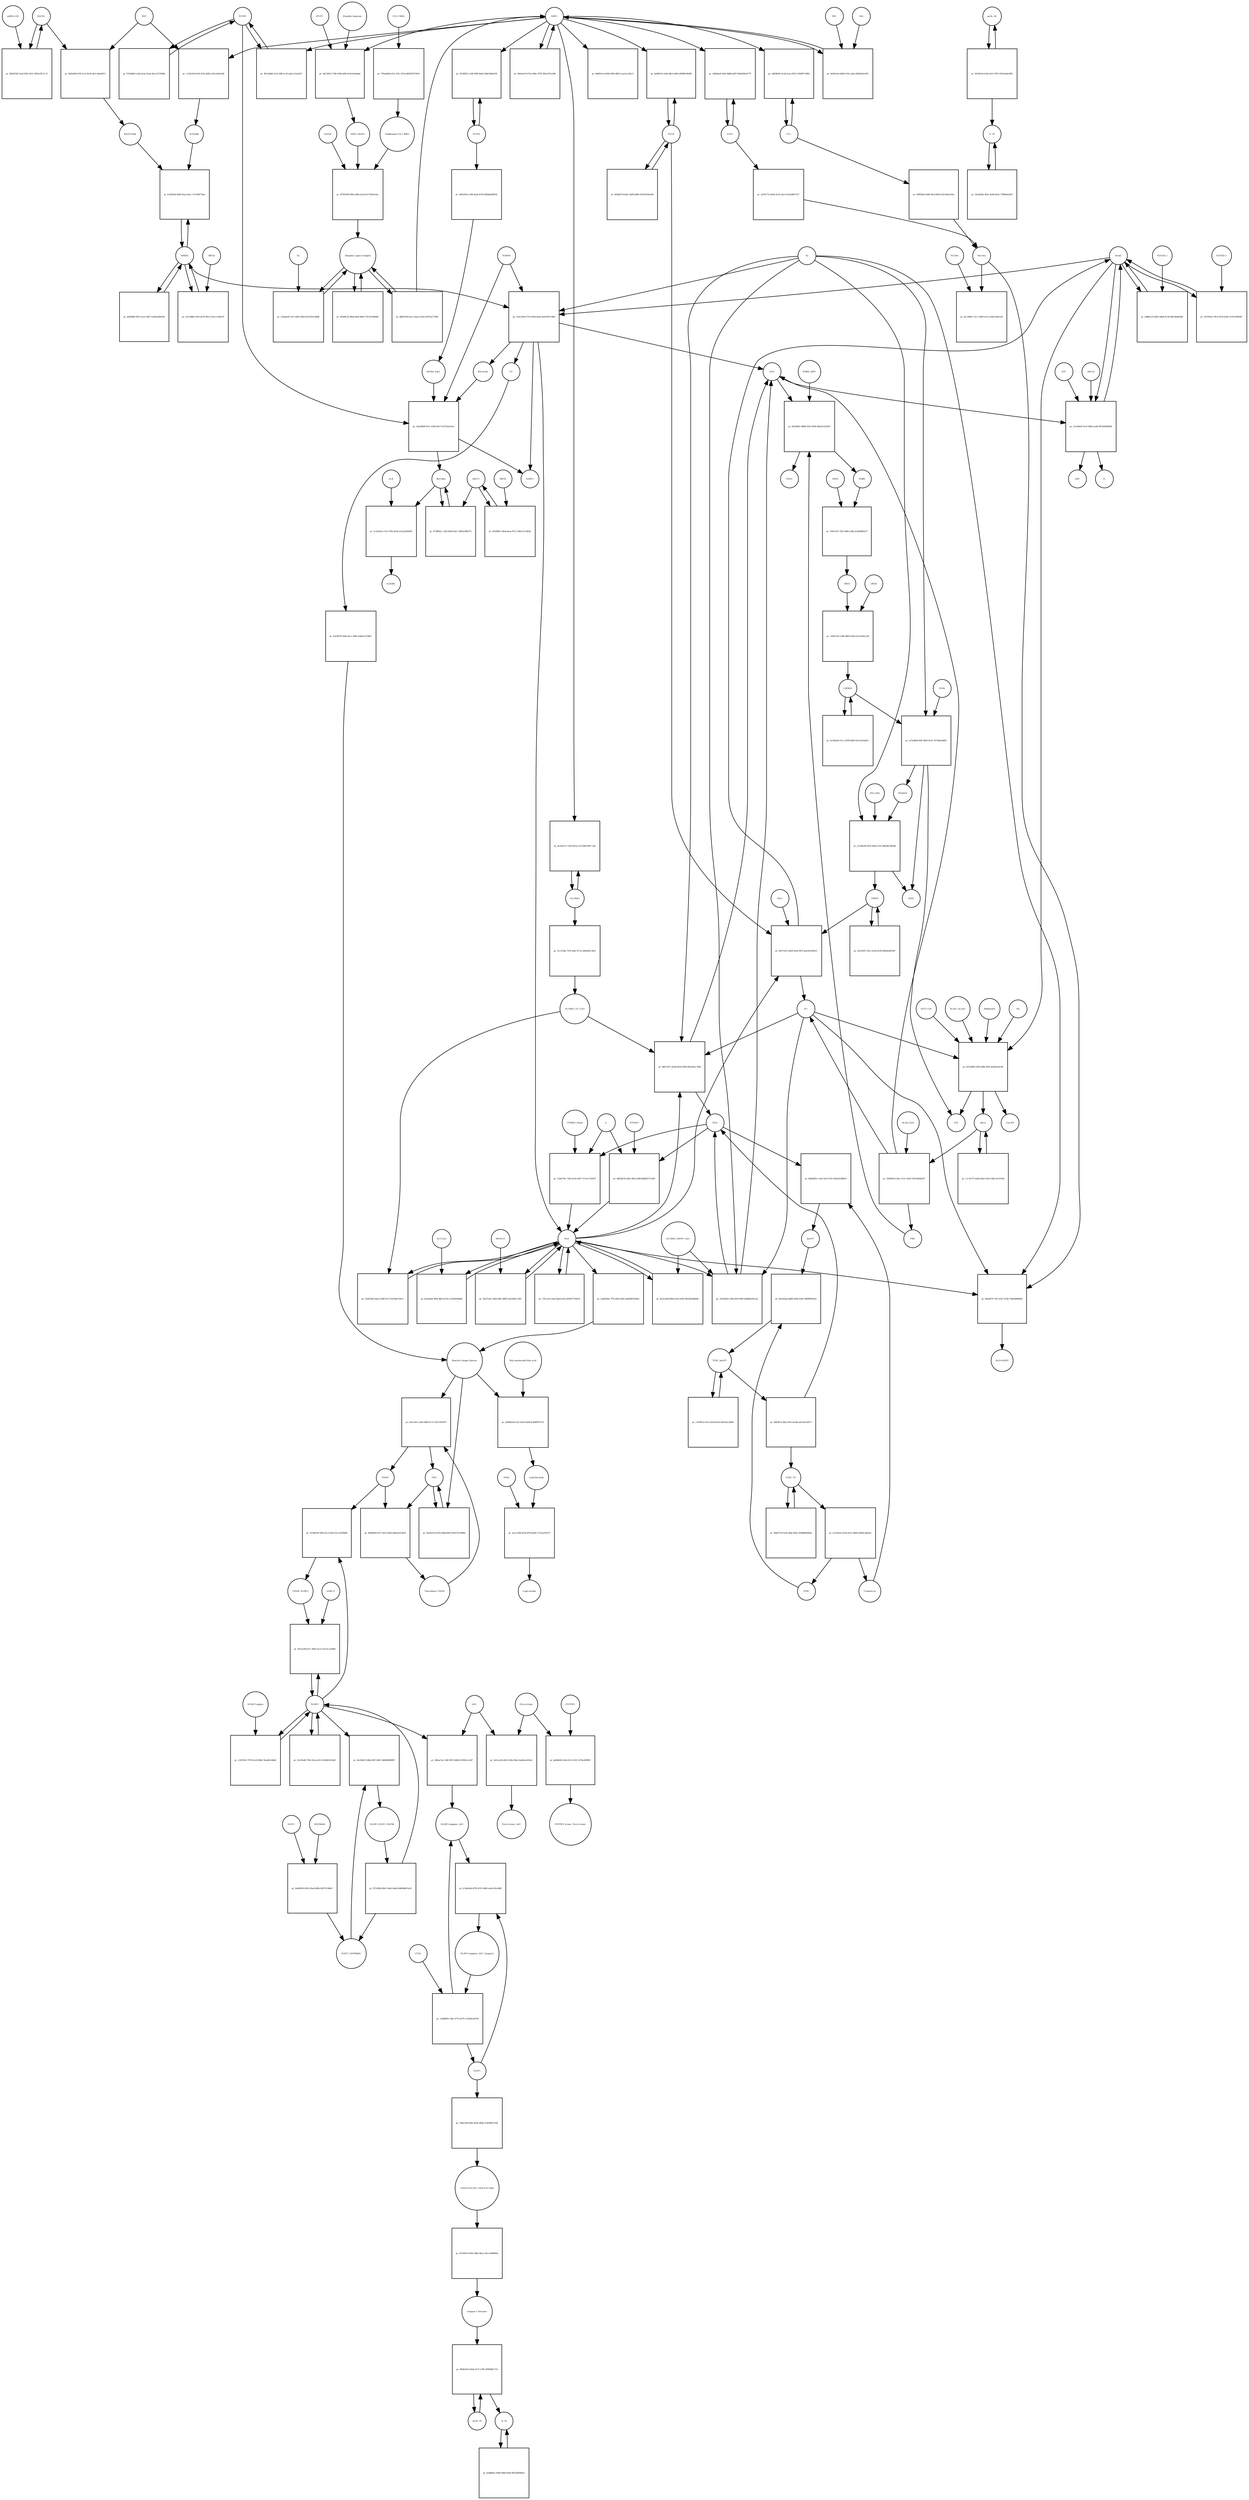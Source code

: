 strict digraph  {
Heme [annotation="urn_miriam_obo.chebi_CHEBI%3A30413", bipartite=0, cls="simple chemical", fontsize=4, label=Heme, shape=circle];
"pr_154132d9-2755-4209-8eeb-ab4199311884" [annotation="", bipartite=1, cls=process, fontsize=4, label="pr_154132d9-2755-4209-8eeb-ab4199311884", shape=square];
Biliverdin [annotation="urn_miriam_obo.chebi_CHEBI%3A17033", bipartite=0, cls="simple chemical", fontsize=4, label=Biliverdin, shape=circle];
HMOX1 [annotation="", bipartite=0, cls=macromolecule, fontsize=4, label=HMOX1, shape=circle];
O2 [annotation="urn_miriam_obo.chebi_CHEBI%3A15379", bipartite=0, cls="simple chemical", fontsize=4, label=O2, shape=circle];
NADPH [annotation="urn_miriam_obo.chebi_CHEBI%3A16474", bipartite=0, cls="simple chemical", fontsize=4, label=NADPH, shape=circle];
H2O [annotation="urn_miriam_obo.chebi_CHEBI%3A15377", bipartite=0, cls="simple chemical", fontsize=4, label=H2O, shape=circle];
"Fe2+" [annotation="urn_miriam_obo.chebi_CHEBI%3A29033", bipartite=0, cls="simple chemical", fontsize=4, label="Fe2+", shape=circle];
"NADP+" [annotation="urn_miriam_obo.chebi_CHEBI%3A18009", bipartite=0, cls="simple chemical", fontsize=4, label="NADP+", shape=circle];
CO [annotation="urn_miriam_obo.chebi_CHEBI%3A17245", bipartite=0, cls="simple chemical", fontsize=4, label=CO, shape=circle];
"pr_3d8be1c9-0d53-4db9-8c38-94bc6bdaf040" [annotation="", bipartite=1, cls=process, fontsize=4, label="pr_3d8be1c9-0d53-4db9-8c38-94bc6bdaf040", shape=square];
"FLVCR1-2" [annotation=urn_miriam_uniprot_Q9Y5Y0, bipartite=0, cls=macromolecule, fontsize=4, label="FLVCR1-2", shape=circle];
"pr_35aa89d8-9311-41d8-92e7-fa7d7aafc9ec" [annotation="", bipartite=1, cls=process, fontsize=4, label="pr_35aa89d8-9311-41d8-92e7-fa7d7aafc9ec", shape=square];
Bilirubin [annotation="urn_miriam_obo.chebi_CHEBI%3A16990", bipartite=0, cls="simple chemical", fontsize=4, label=Bilirubin, shape=circle];
BLVRB [annotation=urn_miriam_uniprot_P30043, bipartite=0, cls=macromolecule, fontsize=4, label=BLVRB, shape=circle];
"BLVRA_Zn2+" [annotation="urn_miriam_obo.chebi_CHEBI%3A29805|urn_miriam_uniprot_P53004", bipartite=0, cls=complex, fontsize=4, label="BLVRA_Zn2+", shape=circle];
"pr_0738662c-c226-48a0-befc-1893ee9fd174" [annotation="", bipartite=1, cls=process, fontsize=4, label="pr_0738662c-c226-48a0-befc-1893ee9fd174", shape=square];
ABCC1 [annotation="", bipartite=0, cls=macromolecule, fontsize=4, label=ABCC1, shape=circle];
"pr_3c3e2de2-c141-47de-b534-ae52a2df3649" [annotation="", bipartite=1, cls=process, fontsize=4, label="pr_3c3e2de2-c141-47de-b534-ae52a2df3649", shape=square];
ALB [annotation=urn_miriam_uniprot_P02768, bipartite=0, cls=macromolecule, fontsize=4, label=ALB, shape=circle];
"ALB/BIL" [annotation="urn_miriam_uniprot_P02768|urn_miriam_obo.chebi_CHEBI%3A16990", bipartite=0, cls=complex, fontsize=4, label="ALB/BIL", shape=circle];
NRF2 [annotation="", bipartite=0, cls=macromolecule, fontsize=4, label=NRF2, shape=circle];
"pr_c1281d19-fa30-412a-b9df-a332c6a63ad6" [annotation="", bipartite=1, cls=process, fontsize=4, label="pr_c1281d19-fa30-412a-b9df-a332c6a63ad6", shape=square];
MAF [annotation=urn_miriam_uniprot_O75444, bipartite=0, cls=macromolecule, fontsize=4, label=MAF, shape=circle];
"Nrf2/Maf" [annotation="", bipartite=0, cls=complex, fontsize=4, label="Nrf2/Maf", shape=circle];
"pr_83b5eff8-ef3f-4c53-9c83-4b7c3ab3447c" [annotation="", bipartite=1, cls=process, fontsize=4, label="pr_83b5eff8-ef3f-4c53-9c83-4b7c3ab3447c", shape=square];
BACH1 [annotation=urn_miriam_uniprot_O14867, bipartite=0, cls=macromolecule, fontsize=4, label=BACH1, shape=circle];
"BACH1/Maf" [annotation="", bipartite=0, cls=complex, fontsize=4, label="BACH1/Maf", shape=circle];
"pr_d93f2506-51ad-4501-bf31-9303e78c7c73" [annotation="", bipartite=1, cls=process, fontsize=4, label="pr_d93f2506-51ad-4501-bf31-9303e78c7c73", shape=square];
"miRNA-155" [annotation=urn_miriam_ncbigene_406947, bipartite=0, cls="nucleic acid feature", fontsize=4, label="miRNA-155", shape=circle];
"pr_fca903a8-8df4-45ae-9ea1-7a7cf8477dae" [annotation="", bipartite=1, cls=process, fontsize=4, label="pr_fca903a8-8df4-45ae-9ea1-7a7cf8477dae", shape=square];
PRIN9 [annotation="urn_miriam_obo.chebi_CHEBI%3A15430", bipartite=0, cls="simple chemical", fontsize=4, label=PRIN9, shape=circle];
"pr_b9571812-4a69-434a-967f-aa619e2009c5" [annotation="", bipartite=1, cls=process, fontsize=4, label="pr_b9571812-4a69-434a-967f-aa619e2009c5", shape=square];
FECH [annotation=urn_miriam_uniprot_P22830, bipartite=0, cls=macromolecule, fontsize=4, label=FECH, shape=circle];
"Pb2+" [annotation="urn_miriam_obo.chebi_CHEBI%3A27889", bipartite=0, cls="simple chemical", fontsize=4, label="Pb2+", shape=circle];
"H+" [annotation="urn_miriam_obo.chebi_CHEBI%3A15378", bipartite=0, cls="simple chemical", fontsize=4, label="H+", shape=circle];
"SUCC-CoA" [annotation="urn_miriam_obo.chebi_CHEBI%3A57292", bipartite=0, cls="simple chemical", fontsize=4, label="SUCC-CoA", shape=circle];
"pr_92516805-02f0-498a-9f3f-0efd36cfec00" [annotation="", bipartite=1, cls=process, fontsize=4, label="pr_92516805-02f0-498a-9f3f-0efd36cfec00", shape=square];
dALA [annotation="urn_miriam_obo.chebi_CHEBI%3A356416", bipartite=0, cls="simple chemical", fontsize=4, label=dALA, shape=circle];
ALAS1_ALAS2 [annotation="urn_miriam_uniprot_P13196|urn_miriam_uniprot_P22557", bipartite=0, cls=complex, fontsize=4, label=ALAS1_ALAS2, shape=circle];
Panhematin [annotation="urn_miriam_obo.chebi_CHEBI%3A50385", bipartite=0, cls="simple chemical", fontsize=4, label=Panhematin, shape=circle];
Gly [annotation="urn_miriam_obo.chebi_CHEBI%3A57305", bipartite=0, cls="simple chemical", fontsize=4, label=Gly, shape=circle];
"CoA-SH" [annotation="urn_miriam_obo.chebi_CHEBI%3A15346", bipartite=0, cls="simple chemical", fontsize=4, label="CoA-SH", shape=circle];
CO2 [annotation="urn_miriam_obo.chebi_CHEBI%3A16526", bipartite=0, cls="simple chemical", fontsize=4, label=CO2, shape=circle];
"pr_9d11ff42-17d8-418b-b4f9-9c5fc0a04abd" [annotation="", bipartite=1, cls=process, fontsize=4, label="pr_9d11ff42-17d8-418b-b4f9-9c5fc0a04abd", shape=square];
KEAP1 [annotation=urn_miriam_uniprot_Q14145, bipartite=0, cls=macromolecule, fontsize=4, label=KEAP1, shape=circle];
NRF2_KEAP1 [annotation="urn_miriam_uniprot_Q14145|urn_miriam_uniprot_Q16236", bipartite=0, cls=complex, fontsize=4, label=NRF2_KEAP1, shape=circle];
"Dimethly fumarate" [annotation="urn_miriam_obo.chebi_CHEBI%3A76004", bipartite=0, cls="simple chemical", fontsize=4, label="Dimethly fumarate", shape=circle];
"Ubiquitin Ligase Complex" [annotation="urn_miriam_uniprot_Q14145|urn_miriam_uniprot_Q15843|urn_miriam_uniprot_Q13618|urn_miriam_uniprot_P62877|urn_miriam_uniprot_Q16236|urn_miriam_uniprot_P0CG48|urn_miriam_pubmed_19940261|urn_miriam_interpro_IPR000608", bipartite=0, cls=complex, fontsize=4, label="Ubiquitin Ligase Complex", shape=circle];
"pr_65508c22-48ad-4b2f-8d03-79119c0469d5" [annotation="", bipartite=1, cls=process, fontsize=4, label="pr_65508c22-48ad-4b2f-8d03-79119c0469d5", shape=square];
"pr_39d296c6-5dce-411c-9e05-503cfb6d2347" [annotation="", bipartite=1, cls=process, fontsize=4, label="pr_39d296c6-5dce-411c-9e05-503cfb6d2347", shape=square];
PBG [annotation="urn_miriam_obo.chebi_CHEBI%3A58126", bipartite=0, cls="simple chemical", fontsize=4, label=PBG, shape=circle];
"ALAD_Zn2+" [annotation="urn_miriam_uniprot_P13716|urn_miriam_obo.chebi_CHEBI%3A29105", bipartite=0, cls=complex, fontsize=4, label="ALAD_Zn2+", shape=circle];
"pr_0622db21-88d6-455e-9834-08ad1e1041b7" [annotation="", bipartite=1, cls=process, fontsize=4, label="pr_0622db21-88d6-455e-9834-08ad1e1041b7", shape=square];
HMBL [annotation="urn_miriam_obo.chebi_CHEBI%3A57845", bipartite=0, cls="simple chemical", fontsize=4, label=HMBL, shape=circle];
HMBS_DIPY [annotation="urn_miriam_obo.chebi_CHEBI%3A36319|urn_miriam_uniprot_P08397", bipartite=0, cls=complex, fontsize=4, label=HMBS_DIPY, shape=circle];
"NH4+" [annotation="urn_miriam_obo.chebi_CHEBI%3A28938", bipartite=0, cls="simple chemical", fontsize=4, label="NH4+", shape=circle];
"pr_53fe5163-7291-446f-a2db-2e5b08df2e7f" [annotation="", bipartite=1, cls=process, fontsize=4, label="pr_53fe5163-7291-446f-a2db-2e5b08df2e7f", shape=square];
URO3 [annotation="urn_miriam_obo.chebi_CHEBI%3A15437", bipartite=0, cls="simple chemical", fontsize=4, label=URO3, shape=circle];
UROS [annotation=urn_miriam_uniprot_P10746, bipartite=0, cls=macromolecule, fontsize=4, label=UROS, shape=circle];
"pr_14291318-1296-4865-91bb-b12c93d2c184" [annotation="", bipartite=1, cls=process, fontsize=4, label="pr_14291318-1296-4865-91bb-b12c93d2c184", shape=square];
COPRO3 [annotation="urn_miriam_obo.chebi_CHEBI%3A15439", bipartite=0, cls="simple chemical", fontsize=4, label=COPRO3, shape=circle];
UROD [annotation=urn_miriam_uniprot_P06132, bipartite=0, cls=macromolecule, fontsize=4, label=UROD, shape=circle];
"pr_a37ad69d-9aff-4083-8131-7474b4ee8f81" [annotation="", bipartite=1, cls=process, fontsize=4, label="pr_a37ad69d-9aff-4083-8131-7474b4ee8f81", shape=square];
PPGEN9 [annotation="urn_miriam_obo.chebi_CHEBI%3A15435", bipartite=0, cls="simple chemical", fontsize=4, label=PPGEN9, shape=circle];
CPOX [annotation=urn_miriam_uniprot_P36551, bipartite=0, cls=macromolecule, fontsize=4, label=CPOX, shape=circle];
H2O2 [annotation="urn_miriam_obo.chebi_CHEBI%3A16240", bipartite=0, cls="simple chemical", fontsize=4, label=H2O2, shape=circle];
"pr_e3149e28-91d2-409e-a331-d8658e76639e" [annotation="", bipartite=1, cls=process, fontsize=4, label="pr_e3149e28-91d2-409e-a331-d8658e76639e", shape=square];
PPO_FAD [annotation="urn_miriam_obo.chebi_CHEBI%3A16238|urn_miriam_uniprot_P50336", bipartite=0, cls=complex, fontsize=4, label=PPO_FAD, shape=circle];
"pr_00a0ae76-67ea-496c-975f-360c47f1a298" [annotation="", bipartite=1, cls=process, fontsize=4, label="pr_00a0ae76-67ea-496c-975f-360c47f1a298", shape=square];
"pr_ccc1b775-0a8d-45ae-b1b5-30bc31e55188" [annotation="", bipartite=1, cls="uncertain process", fontsize=4, label="pr_ccc1b775-0a8d-45ae-b1b5-30bc31e55188", shape=square];
"pr_42342b54-31c1-4500-8d45-6ee1a1fedd15" [annotation="", bipartite=1, cls="uncertain process", fontsize=4, label="pr_42342b54-31c1-4500-8d45-6ee1a1fedd15", shape=square];
"pr_2fe03387-ef2c-41a8-b538-6982da481467" [annotation="", bipartite=1, cls="uncertain process", fontsize=4, label="pr_2fe03387-ef2c-41a8-b538-6982da481467", shape=square];
"Poly-unsaturated fatty acid" [annotation="urn_miriam_obo.chebi_CHEBI%3A26208", bipartite=0, cls="simple chemical", fontsize=4, label="Poly-unsaturated fatty acid", shape=circle];
"pr_3428b2ed-e222-42ba-9a9d-4c8d4f874723" [annotation="", bipartite=1, cls=process, fontsize=4, label="pr_3428b2ed-e222-42ba-9a9d-4c8d4f874723", shape=square];
"Lipid Peroxide" [annotation="urn_miriam_obo.chebi_CHEBI%3A61051", bipartite=0, cls="simple chemical", fontsize=4, label="Lipid Peroxide", shape=circle];
"Reactive Oxygen Species" [annotation="urn_miriam_obo.chebi_CHEBI%3A26523", bipartite=0, cls="simple chemical", fontsize=4, label="Reactive Oxygen Species", shape=circle];
"pr_f8ebe97f-70cf-41b7-b74b-706208096fd5" [annotation="", bipartite=1, cls=process, fontsize=4, label="pr_f8ebe97f-70cf-41b7-b74b-706208096fd5", shape=square];
"Fe(3+)O(OH)" [annotation="urn_miriam_obo.chebi_CHEBI%3A78619", bipartite=0, cls="simple chemical", fontsize=4, label="Fe(3+)O(OH)", shape=circle];
Ferritin [annotation=urn_miriam_uniprot_P02794, bipartite=0, cls=complex, fontsize=4, label=Ferritin, shape=circle];
"pr_7b2d330e-b4aa-47b8-b7e7-63cf6b37047e" [annotation="", bipartite=1, cls=process, fontsize=4, label="pr_7b2d330e-b4aa-47b8-b7e7-63cf6b37047e", shape=square];
"SLC40A1_CP_Cu2+" [annotation="urn_miriam_uniprot_P00450|urn_miriam_uniprot_Q9NP59|urn_miriam_obo.chebi_CHEBI%3A29036", bipartite=0, cls=complex, fontsize=4, label="SLC40A1_CP_Cu2+", shape=circle];
"pr_9b673471-d1d8-4654-9560-89e5462c76d6" [annotation="", bipartite=1, cls=process, fontsize=4, label="pr_9b673471-d1d8-4654-9560-89e5462c76d6", shape=square];
"Fe3+" [annotation="urn_miriam_obo.chebi_CHEBI%3A29034", bipartite=0, cls="simple chemical", fontsize=4, label="Fe3+", shape=circle];
SLC40A1 [annotation=urn_miriam_ncbigene_30061, bipartite=0, cls="nucleic acid feature", fontsize=4, label=SLC40A1, shape=circle];
"pr_dc24257e-723d-4654-a123-6bfc09fc7cba" [annotation="", bipartite=1, cls=process, fontsize=4, label="pr_dc24257e-723d-4654-a123-6bfc09fc7cba", shape=square];
FTH1 [annotation=urn_miriam_ncbigene_2495, bipartite=0, cls="nucleic acid feature", fontsize=4, label=FTH1, shape=circle];
"pr_cd66dee9-5fde-4b88-a897-b05b596a4779" [annotation="", bipartite=1, cls=process, fontsize=4, label="pr_cd66dee9-5fde-4b88-a897-b05b596a4779", shape=square];
FTL [annotation=urn_miriam_ncbigene_2512, bipartite=0, cls="nucleic acid feature", fontsize=4, label=FTL, shape=circle];
"pr_a8836091-9c28-4cae-8535-106f4f71df64" [annotation="", bipartite=1, cls=process, fontsize=4, label="pr_a8836091-9c28-4cae-8535-106f4f71df64", shape=square];
"pr_ad781712-b030-4125-afa1-61a42d607157" [annotation="", bipartite=1, cls=process, fontsize=4, label="pr_ad781712-b030-4125-afa1-61a42d607157", shape=square];
"pr_69992fa0-9d4f-44cd-865d-02f14ebe162a" [annotation="", bipartite=1, cls=process, fontsize=4, label="pr_69992fa0-9d4f-44cd-865d-02f14ebe162a", shape=square];
"pr_4e68615e-fa8e-48cf-a806-e6608f146df8" [annotation="", bipartite=1, cls=process, fontsize=4, label="pr_4e68615e-fa8e-48cf-a806-e6608f146df8", shape=square];
"pr_965b6276-bab1-4b00-b883-62023456a038" [annotation="", bipartite=1, cls=process, fontsize=4, label="pr_965b6276-bab1-4b00-b883-62023456a038", shape=square];
"pr_4ef64b6f-9012-4ce1-8b57-a38a5a0fd294" [annotation="", bipartite=1, cls=process, fontsize=4, label="pr_4ef64b6f-9012-4ce1-8b57-a38a5a0fd294", shape=square];
BLVRA [annotation=urn_miriam_ncbigene_644, bipartite=0, cls="nucleic acid feature", fontsize=4, label=BLVRA, shape=circle];
"pr_d7e6f853-c244-496f-8e6a-f2b8166b419f" [annotation="", bipartite=1, cls=process, fontsize=4, label="pr_d7e6f853-c244-496f-8e6a-f2b8166b419f", shape=square];
"pr_9811db46-1a52-4dff-ac10-ada1c23e2427" [annotation="", bipartite=1, cls=process, fontsize=4, label="pr_9811db46-1a52-4dff-ac10-ada1c23e2427", shape=square];
"pr_f325db00-ce2b-4e3a-91ab-4dc1c91769dd" [annotation="", bipartite=1, cls=process, fontsize=4, label="pr_f325db00-ce2b-4e3a-91ab-4dc1c91769dd", shape=square];
"pr_44d52f42-a7d8-4a2b-b576-d5b8ebd9f454" [annotation="", bipartite=1, cls=process, fontsize=4, label="pr_44d52f42-a7d8-4a2b-b576-d5b8ebd9f454", shape=square];
"pr_5cc233de-7f16-4a8c-871a-5a804d5c36a3" [annotation="", bipartite=1, cls=process, fontsize=4, label="pr_5cc233de-7f16-4a8c-871a-5a804d5c36a3", shape=square];
"pr_bcc39bd1-7ec1-4380-a1e5-a3d2a74bcead" [annotation="", bipartite=1, cls=process, fontsize=4, label="pr_bcc39bd1-7ec1-4380-a1e5-a3d2a74bcead", shape=square];
NCOA4 [annotation=urn_miriam_uniprot_Q13772, bipartite=0, cls=macromolecule, fontsize=4, label=NCOA4, shape=circle];
"pr_15de578c-73b4-4c92-a857-57ca1c763937" [annotation="", bipartite=1, cls=process, fontsize=4, label="pr_15de578c-73b4-4c92-a857-57ca1c763937", shape=square];
CYBRD1_Heme [annotation="urn_miriam_uniprot_Q53TN4|urn_miriam_obo.chebi_CHEBI%3A30413", bipartite=0, cls=complex, fontsize=4, label=CYBRD1_Heme, shape=circle];
"e-" [annotation="urn_miriam_obo.chebi_CHEBI%3A10545", bipartite=0, cls="simple chemical", fontsize=4, label="e-", shape=circle];
"pr_6eeeb0af-9f9d-4bf2-b57d-ce2504e6b96d" [annotation="", bipartite=1, cls=process, fontsize=4, label="pr_6eeeb0af-9f9d-4bf2-b57d-ce2504e6b96d", shape=square];
SLC11A2 [annotation=urn_miriam_uniprot_P49281, bipartite=0, cls=macromolecule, fontsize=4, label=SLC11A2, shape=circle];
"pr_3ac2c298-b25d-4f7b-b428-175a3e32917f" [annotation="", bipartite=1, cls=process, fontsize=4, label="pr_3ac2c298-b25d-4f7b-b428-175a3e32917f", shape=square];
"Lipid alcohol" [annotation="urn_miriam_obo.chebi_CHEBI%3A24026", bipartite=0, cls="simple chemical", fontsize=4, label="Lipid alcohol", shape=circle];
GPX4 [annotation=urn_miriam_uniprot_P36969, bipartite=0, cls=macromolecule, fontsize=4, label=GPX4, shape=circle];
"pr_c47cd68d-3395-4a70-9015-3e3ccc5dbc97" [annotation="", bipartite=1, cls=process, fontsize=4, label="pr_c47cd68d-3395-4a70-9015-3e3ccc5dbc97", shape=square];
ORF3a [annotation="urn_miriam_uniprot_P0DTC3|urn_miriam_taxonomy_2697049", bipartite=0, cls=macromolecule, fontsize=4, label=ORF3a, shape=circle];
"pr_52ed29da-7f76-40d1-b841-bde8087e00eb" [annotation="", bipartite=1, cls=process, fontsize=4, label="pr_52ed29da-7f76-40d1-b841-bde8087e00eb", shape=square];
"pr_85e0f6bc-58a4-4eee-97c2-580a7e11bb2b" [annotation="", bipartite=1, cls=process, fontsize=4, label="pr_85e0f6bc-58a4-4eee-97c2-580a7e11bb2b", shape=square];
ORF9c [annotation=urn_miriam_taxonomy_2697049, bipartite=0, cls=macromolecule, fontsize=4, label=ORF9c, shape=circle];
CUL3_RBX1 [annotation="urn_miriam_uniprot_Q13618|urn_miriam_uniprot_P62877", bipartite=0, cls=complex, fontsize=4, label=CUL3_RBX1, shape=circle];
"pr_795a6d0d-e03c-47fc-b7e4-683835675833" [annotation="", bipartite=1, cls=process, fontsize=4, label="pr_795a6d0d-e03c-47fc-b7e4-683835675833", shape=square];
"Neddylated CUL3_RBX1" [annotation="urn_miriam_uniprot_Q15843|urn_miriam_uniprot_Q13618|urn_miriam_uniprot_P62877", bipartite=0, cls=complex, fontsize=4, label="Neddylated CUL3_RBX1", shape=circle];
"pr_b600b7a5-b046-490e-88f2-ecacfce19ac5" [annotation="", bipartite=1, cls=process, fontsize=4, label="pr_b600b7a5-b046-490e-88f2-ecacfce19ac5", shape=square];
"pr_87835930-0d0a-498a-bca8-b371920cefac" [annotation="", bipartite=1, cls=process, fontsize=4, label="pr_87835930-0d0a-498a-bca8-b371920cefac", shape=square];
CAND1 [annotation=urn_miriam_uniprot_Q86VP6, bipartite=0, cls=macromolecule, fontsize=4, label=CAND1, shape=circle];
E2 [annotation=urn_miriam_interpro_IPR000608, bipartite=0, cls=macromolecule, fontsize=4, label=E2, shape=circle];
"pr_193daed5-3cfc-46d1-b903-d2c6355c9dd8" [annotation="", bipartite=1, cls=process, fontsize=4, label="pr_193daed5-3cfc-46d1-b903-d2c6355c9dd8", shape=square];
"pr_9e06e1ba-48d5-418c-ade3-0004d52c0f1f" [annotation="", bipartite=1, cls=process, fontsize=4, label="pr_9e06e1ba-48d5-418c-ade3-0004d52c0f1f", shape=square];
PKC [annotation="urn_miriam_pubmed_12198130|urn_miriam_interpro_IPR012233", bipartite=0, cls=macromolecule, fontsize=4, label=PKC, shape=circle];
CK2 [annotation="", bipartite=0, cls=macromolecule, fontsize=4, label=CK2, shape=circle];
"pr_e9379ac0-78c4-47a9-bc86-1e251430f407" [annotation="", bipartite=1, cls=process, fontsize=4, label="pr_e9379ac0-78c4-47a9-bc86-1e251430f407", shape=square];
"FLVCR1-1" [annotation=urn_miriam_uniprot_Q9Y5Y0, bipartite=0, cls=macromolecule, fontsize=4, label="FLVCR1-1", shape=circle];
"pr_21e5b0e0-91c4-44b2-aa44-0878e608646d" [annotation="", bipartite=1, cls=process, fontsize=4, label="pr_21e5b0e0-91c4-44b2-aa44-0878e608646d", shape=square];
ABCG2 [annotation=urn_miriam_uniprot_Q9UNQ0, bipartite=0, cls="macromolecule multimer", fontsize=4, label=ABCG2, shape=circle];
ATP [annotation="urn_miriam_obo.chebi_CHEBI%3A30616", bipartite=0, cls="simple chemical", fontsize=4, label=ATP, shape=circle];
Pi [annotation="urn_miriam_obo.chebi_CHEBI%3A18367", bipartite=0, cls="simple chemical", fontsize=4, label=Pi, shape=circle];
ADP [annotation="urn_miriam_obo.chebi_CHEBI%3A456216", bipartite=0, cls="simple chemical", fontsize=4, label=ADP, shape=circle];
"pr_8cee2a98-685d-4225-bf54-09c6952b8a9b" [annotation="", bipartite=1, cls=process, fontsize=4, label="pr_8cee2a98-685d-4225-bf54-09c6952b8a9b", shape=square];
"SLC40A1_HEPH_Cu2+" [annotation="urn_miriam_uniprot_Q9BQS7|urn_miriam_uniprot_Q9NP59|urn_miriam_obo.chebi_CHEBI%3A28694", bipartite=0, cls=complex, fontsize=4, label="SLC40A1_HEPH_Cu2+", shape=circle];
"pr_191d2843-190d-435f-89f3-8ed0b619ecad" [annotation="", bipartite=1, cls=process, fontsize=4, label="pr_191d2843-190d-435f-89f3-8ed0b619ecad", shape=square];
"pr_b82b683c-ca42-4cf2-a761-fd1be4349be3" [annotation="", bipartite=1, cls=process, fontsize=4, label="pr_b82b683c-ca42-4cf2-a761-fd1be4349be3", shape=square];
Transferrin [annotation=urn_miriam_uniprot_P02787, bipartite=0, cls=macromolecule, fontsize=4, label=Transferrin, shape=circle];
holoTF [annotation="urn_miriam_uniprot_P02787|urn_miriam_obo.chebi_CHEBI%3A29034", bipartite=0, cls=complex, fontsize=4, label=holoTF, shape=circle];
TFRC [annotation=urn_miriam_uniprot_P02786, bipartite=0, cls="macromolecule multimer", fontsize=4, label=TFRC, shape=circle];
"pr_9ea545ad-dd89-43b8-934f-356f08f03262" [annotation="", bipartite=1, cls=process, fontsize=4, label="pr_9ea545ad-dd89-43b8-934f-356f08f03262", shape=square];
TFRC_holoTF [annotation="urn_miriam_uniprot_P02787|urn_miriam_obo.chebi_CHEBI%3A29034|urn_miriam_uniprot_P02786", bipartite=0, cls=complex, fontsize=4, label=TFRC_holoTF, shape=circle];
"pr_c2478f1a-d1e5-42ed-8e19-58e52ac5bbf5" [annotation="", bipartite=1, cls=process, fontsize=4, label="pr_c2478f1a-d1e5-42ed-8e19-58e52ac5bbf5", shape=square];
"pr_4df29f7e-8da2-4413-bcdb-aefce41e4673" [annotation="", bipartite=1, cls=process, fontsize=4, label="pr_4df29f7e-8da2-4413-bcdb-aefce41e4673", shape=square];
TFRC_TF [annotation="urn_miriam_uniprot_P02787|urn_miriam_uniprot_P02786", bipartite=0, cls=complex, fontsize=4, label=TFRC_TF, shape=circle];
"pr_df822b7b-ebb2-40d3-a88d-b6fb93711460" [annotation="", bipartite=1, cls=process, fontsize=4, label="pr_df822b7b-ebb2-40d3-a88d-b6fb93711460", shape=square];
STEAP3 [annotation=urn_miriam_uniprot_Q658P3, bipartite=0, cls=macromolecule, fontsize=4, label=STEAP3, shape=circle];
"pr_5b257abc-50d3-49fc-8800-5dc4300c7283" [annotation="", bipartite=1, cls=process, fontsize=4, label="pr_5b257abc-50d3-49fc-8800-5dc4300c7283", shape=square];
MCOLN1 [annotation=urn_miriam_uniprot_Q9GZU1, bipartite=0, cls=macromolecule, fontsize=4, label=MCOLN1, shape=circle];
"pr_37fcc4c5-feed-4be0-b1fa-003875750b7d" [annotation="", bipartite=1, cls=process, fontsize=4, label="pr_37fcc4c5-feed-4be0-b1fa-003875750b7d", shape=square];
"pr_43607155-0ceb-4fbe-895a-3a4b8bf4466d" [annotation="", bipartite=1, cls=process, fontsize=4, label="pr_43607155-0ceb-4fbe-895a-3a4b8bf4466d", shape=square];
"pr_a17e8cb3-d13d-453c-b084-e09a6c9ab4a1" [annotation="", bipartite=1, cls=process, fontsize=4, label="pr_a17e8cb3-d13d-453c-b084-e09a6c9ab4a1", shape=square];
"pr_d8d53363-be1c-4aa2-a529-ab7fe5a77588" [annotation="", bipartite=1, cls=process, fontsize=4, label="pr_d8d53363-be1c-4aa2-a529-ab7fe5a77588", shape=square];
Thioredoxin_TXNIP [annotation="urn_miriam_uniprot_P10599|urn_miriam_uniprot_Q9H3M7", bipartite=0, cls=complex, fontsize=4, label=Thioredoxin_TXNIP, shape=circle];
"pr_02ec2415-c8e4-48fd-9c7c-521f12f10f57" [annotation="", bipartite=1, cls=process, fontsize=4, label="pr_02ec2415-c8e4-48fd-9c7c-521f12f10f57", shape=square];
TXNIP [annotation=urn_miriam_uniprot_Q9H3M7, bipartite=0, cls=macromolecule, fontsize=4, label=TXNIP, shape=circle];
TXN [annotation=urn_miriam_uniprot_P10599, bipartite=0, cls=macromolecule, fontsize=4, label=TXN, shape=circle];
NLRP3 [annotation=urn_miriam_uniprot_Q96P20, bipartite=0, cls=macromolecule, fontsize=4, label=NLRP3, shape=circle];
"pr_c22f19e5-7979-41e9-946b-7deadfc04b6b" [annotation="", bipartite=1, cls=process, fontsize=4, label="pr_c22f19e5-7979-41e9-946b-7deadfc04b6b", shape=square];
"Nf-KB Complex" [annotation="urn_miriam_uniprot_P19838|urn_miriam_uniprot_Q04206|urn_miriam_uniprot_Q00653", bipartite=0, cls=complex, fontsize=4, label="Nf-KB Complex", shape=circle];
"pr_1fe10e48-7562-41ba-a915-b528601d1b42" [annotation="", bipartite=1, cls=process, fontsize=4, label="pr_1fe10e48-7562-41ba-a915-b528601d1b42", shape=square];
"pr_9a282514-0534-444d-8443-49357b72966b" [annotation="", bipartite=1, cls=process, fontsize=4, label="pr_9a282514-0534-444d-8443-49357b72966b", shape=square];
"pr_0fdb0656-f57c-491e-8fed-e8ab34233d7d" [annotation="", bipartite=1, cls=process, fontsize=4, label="pr_0fdb0656-f57c-491e-8fed-e8ab34233d7d", shape=square];
HSP90AB1 [annotation=urn_miriam_uniprot_P08238, bipartite=0, cls=macromolecule, fontsize=4, label=HSP90AB1, shape=circle];
"pr_9e0d816f-8342-45ad-b09b-041f7fc940a7" [annotation="", bipartite=1, cls=process, fontsize=4, label="pr_9e0d816f-8342-45ad-b09b-041f7fc940a7", shape=square];
SUGT1 [annotation=urn_miriam_uniprot_Q9Y2Z0, bipartite=0, cls=macromolecule, fontsize=4, label=SUGT1, shape=circle];
SUGT1_HSP90AB1 [annotation="urn_miriam_uniprot_P08238|urn_miriam_uniprot_Q9Y2Z0", bipartite=0, cls=complex, fontsize=4, label=SUGT1_HSP90AB1, shape=circle];
"pr_5bc5bd23-28bb-4fb7-b9b7-8460d960f897" [annotation="", bipartite=1, cls=process, fontsize=4, label="pr_5bc5bd23-28bb-4fb7-b9b7-8460d960f897", shape=square];
NLRP3_SUGT1_HSP90 [annotation="urn_miriam_uniprot_P08238|urn_miriam_uniprot_Q96P20|urn_miriam_uniprot_Q9Y2Z0", bipartite=0, cls=complex, fontsize=4, label=NLRP3_SUGT1_HSP90, shape=circle];
"pr_d130dc90-2f6f-45c2-b324-50c1e43f0b6f" [annotation="", bipartite=1, cls=process, fontsize=4, label="pr_d130dc90-2f6f-45c2-b324-50c1e43f0b6f", shape=square];
TXNIP_NLRP3 [annotation="urn_miriam_uniprot_Q9H3M7|urn_miriam_uniprot_Q96P20", bipartite=0, cls=complex, fontsize=4, label=TXNIP_NLRP3, shape=circle];
"pr_284aa7ea-7a8f-4872-b08d-615f822ccdd7" [annotation="", bipartite=1, cls=process, fontsize=4, label="pr_284aa7ea-7a8f-4872-b08d-615f822ccdd7", shape=square];
ASC [annotation=urn_miriam_uniprot_Q9ULZ3, bipartite=0, cls=macromolecule, fontsize=4, label=ASC, shape=circle];
"NLRP3 oligomer_ASC" [annotation="urn_miriam_uniprot_Q9ULZ3|urn_miriam_obo.chebi_CHEBI%3A36080", bipartite=0, cls=complex, fontsize=4, label="NLRP3 oligomer_ASC", shape=circle];
"pr_b7ad0e48-d795-4315-9db5-e4cdc35c0d82" [annotation="", bipartite=1, cls=process, fontsize=4, label="pr_b7ad0e48-d795-4315-9db5-e4cdc35c0d82", shape=square];
CASP1 [annotation=urn_miriam_uniprot_P29466, bipartite=0, cls=macromolecule, fontsize=4, label=CASP1, shape=circle];
"NLRP3 oligomer_ASC_Caspase1" [annotation="urn_miriam_uniprot_P29466|urn_miriam_uniprot_Q9ULZ3", bipartite=0, cls=complex, fontsize=4, label="NLRP3 oligomer_ASC_Caspase1", shape=circle];
"pr_0efcca54-4833-436a-94e5-0a44ebcd162e" [annotation="", bipartite=1, cls=process, fontsize=4, label="pr_0efcca54-4833-436a-94e5-0a44ebcd162e", shape=square];
"Pyrin trimer" [annotation=urn_miriam_uniprot_O15553, bipartite=0, cls=complex, fontsize=4, label="Pyrin trimer", shape=circle];
"Pyrin trimer_ASC" [annotation="urn_miriam_uniprot_O15553|urn_miriam_uniprot_Q9ULZ3", bipartite=0, cls=complex, fontsize=4, label="Pyrin trimer_ASC", shape=circle];
"pr_bafb8628-3e44-4131-851f-1476e2f89f5f" [annotation="", bipartite=1, cls=process, fontsize=4, label="pr_bafb8628-3e44-4131-851f-1476e2f89f5f", shape=square];
PSTPIP1 [annotation=urn_miriam_uniprot_O43586, bipartite=0, cls="macromolecule multimer", fontsize=4, label=PSTPIP1, shape=circle];
"PSTPIP1 trimer_Pyrin trimer" [annotation="urn_miriam_uniprot_O15553|urn_miriam_uniprot_O43586", bipartite=0, cls=complex, fontsize=4, label="PSTPIP1 trimer_Pyrin trimer", shape=circle];
"pr_1c888901-c8bc-477a-857f-c31826e3d758" [annotation="", bipartite=1, cls=process, fontsize=4, label="pr_1c888901-c8bc-477a-857f-c31826e3d758", shape=square];
CTSG [annotation=urn_miriam_uniprot_P08311, bipartite=0, cls=macromolecule, fontsize=4, label=CTSG, shape=circle];
"pr_106ae3e6-46f2-463e-b6da-2c9e994c51a8" [annotation="", bipartite=1, cls=process, fontsize=4, label="pr_106ae3e6-46f2-463e-b6da-2c9e994c51a8", shape=square];
"CASP1(120-197)_CASP1(317-404)" [annotation=urn_miriam_uniprot_P29466, bipartite=0, cls=complex, fontsize=4, label="CASP1(120-197)_CASP1(317-404)", shape=circle];
"pr_01109414-93dc-4bbe-bbca-56cca968692a" [annotation="", bipartite=1, cls=process, fontsize=4, label="pr_01109414-93dc-4bbe-bbca-56cca968692a", shape=square];
"Caspase-1 Tetramer" [annotation=urn_miriam_uniprot_P29466, bipartite=0, cls="complex multimer", fontsize=4, label="Caspase-1 Tetramer", shape=circle];
"proIL-1B" [annotation=urn_miriam_uniprot_P01584, bipartite=0, cls=macromolecule, fontsize=4, label="proIL-1B", shape=circle];
"pr_56189c43-fa60-4221-97b7-6191a64e58f2" [annotation="", bipartite=1, cls=process, fontsize=4, label="pr_56189c43-fa60-4221-97b7-6191a64e58f2", shape=square];
"IL-1B" [annotation=urn_miriam_uniprot_P01584, bipartite=0, cls=macromolecule, fontsize=4, label="IL-1B", shape=circle];
"pr_2bcdd24e-465e-4e0d-8e62-72ffb8eb2f02" [annotation="", bipartite=1, cls="omitted process", fontsize=4, label="pr_2bcdd24e-465e-4e0d-8e62-72ffb8eb2f02", shape=square];
"pr_fb212e9f-ba7c-4963-ae7c-fa57ec1a36b9" [annotation="", bipartite=1, cls=process, fontsize=4, label="pr_fb212e9f-ba7c-4963-ae7c-fa57ec1a36b9", shape=square];
"SARS E" [annotation=urn_miriam_uniprot_P59637, bipartite=0, cls=macromolecule, fontsize=4, label="SARS E", shape=circle];
"proIL-18" [annotation=urn_miriam_uniprot_Q14116, bipartite=0, cls=macromolecule, fontsize=4, label="proIL-18", shape=circle];
"pr_8b94a916-26d2-4175-a79b-1ff894f6c714" [annotation="", bipartite=1, cls=process, fontsize=4, label="pr_8b94a916-26d2-4175-a79b-1ff894f6c714", shape=square];
"IL-18" [annotation=urn_miriam_uniprot_Q14116, bipartite=0, cls=macromolecule, fontsize=4, label="IL-18", shape=circle];
"pr_fad8dd2a-30dd-4db8-8eb4-89a262fb6ba3" [annotation="", bipartite=1, cls="omitted process", fontsize=4, label="pr_fad8dd2a-30dd-4db8-8eb4-89a262fb6ba3", shape=square];
"pr_b3c40f74-50de-45cc-909a-b566c4710bb7" [annotation="", bipartite=1, cls=process, fontsize=4, label="pr_b3c40f74-50de-45cc-909a-b566c4710bb7", shape=square];
"pr_f573d56b-96d7-46a5-8a8d-9d609b053a34" [annotation="", bipartite=1, cls=process, fontsize=4, label="pr_f573d56b-96d7-46a5-8a8d-9d609b053a34", shape=square];
Heme -> "pr_154132d9-2755-4209-8eeb-ab4199311884"  [annotation="", interaction_type=consumption];
Heme -> "pr_3d8be1c9-0d53-4db9-8c38-94bc6bdaf040"  [annotation="", interaction_type=consumption];
Heme -> "pr_92516805-02f0-498a-9f3f-0efd36cfec00"  [annotation=urn_miriam_pubmed_25446301, interaction_type=inhibition];
Heme -> "pr_e9379ac0-78c4-47a9-bc86-1e251430f407"  [annotation="", interaction_type=consumption];
Heme -> "pr_21e5b0e0-91c4-44b2-aa44-0878e608646d"  [annotation="", interaction_type=consumption];
"pr_154132d9-2755-4209-8eeb-ab4199311884" -> Biliverdin  [annotation="", interaction_type=production];
"pr_154132d9-2755-4209-8eeb-ab4199311884" -> H2O  [annotation="", interaction_type=production];
"pr_154132d9-2755-4209-8eeb-ab4199311884" -> "Fe2+"  [annotation="", interaction_type=production];
"pr_154132d9-2755-4209-8eeb-ab4199311884" -> "NADP+"  [annotation="", interaction_type=production];
"pr_154132d9-2755-4209-8eeb-ab4199311884" -> CO  [annotation="", interaction_type=production];
Biliverdin -> "pr_35aa89d8-9311-41d8-92e7-fa7d7aafc9ec"  [annotation="", interaction_type=consumption];
HMOX1 -> "pr_154132d9-2755-4209-8eeb-ab4199311884"  [annotation="", interaction_type=catalysis];
HMOX1 -> "pr_fca903a8-8df4-45ae-9ea1-7a7cf8477dae"  [annotation="", interaction_type=consumption];
HMOX1 -> "pr_4ef64b6f-9012-4ce1-8b57-a38a5a0fd294"  [annotation="", interaction_type=consumption];
HMOX1 -> "pr_c47cd68d-3395-4a70-9015-3e3ccc5dbc97"  [annotation="", interaction_type=consumption];
O2 -> "pr_154132d9-2755-4209-8eeb-ab4199311884"  [annotation="", interaction_type=consumption];
O2 -> "pr_a37ad69d-9aff-4083-8131-7474b4ee8f81"  [annotation="", interaction_type=consumption];
O2 -> "pr_e3149e28-91d2-409e-a331-d8658e76639e"  [annotation="", interaction_type=consumption];
O2 -> "pr_f8ebe97f-70cf-41b7-b74b-706208096fd5"  [annotation="", interaction_type=consumption];
O2 -> "pr_9b673471-d1d8-4654-9560-89e5462c76d6"  [annotation="", interaction_type=consumption];
O2 -> "pr_191d2843-190d-435f-89f3-8ed0b619ecad"  [annotation="", interaction_type=consumption];
NADPH -> "pr_154132d9-2755-4209-8eeb-ab4199311884"  [annotation="", interaction_type=consumption];
NADPH -> "pr_35aa89d8-9311-41d8-92e7-fa7d7aafc9ec"  [annotation="", interaction_type=consumption];
H2O -> "pr_0622db21-88d6-455e-9834-08ad1e1041b7"  [annotation="", interaction_type=consumption];
H2O -> "pr_21e5b0e0-91c4-44b2-aa44-0878e608646d"  [annotation="", interaction_type=consumption];
"Fe2+" -> "pr_b9571812-4a69-434a-967f-aa619e2009c5"  [annotation="", interaction_type=consumption];
"Fe2+" -> "pr_f8ebe97f-70cf-41b7-b74b-706208096fd5"  [annotation="", interaction_type=consumption];
"Fe2+" -> "pr_7b2d330e-b4aa-47b8-b7e7-63cf6b37047e"  [annotation="", interaction_type=consumption];
"Fe2+" -> "pr_9b673471-d1d8-4654-9560-89e5462c76d6"  [annotation="", interaction_type=consumption];
"Fe2+" -> "pr_6eeeb0af-9f9d-4bf2-b57d-ce2504e6b96d"  [annotation="", interaction_type=consumption];
"Fe2+" -> "pr_52ed29da-7f76-40d1-b841-bde8087e00eb"  [annotation="urn_miriam_pubmed_26794443|urn_miriam_pubmed_30692038", interaction_type=catalysis];
"Fe2+" -> "pr_8cee2a98-685d-4225-bf54-09c6952b8a9b"  [annotation="", interaction_type=consumption];
"Fe2+" -> "pr_191d2843-190d-435f-89f3-8ed0b619ecad"  [annotation="", interaction_type=consumption];
"Fe2+" -> "pr_5b257abc-50d3-49fc-8800-5dc4300c7283"  [annotation="", interaction_type=consumption];
"Fe2+" -> "pr_37fcc4c5-feed-4be0-b1fa-003875750b7d"  [annotation="", interaction_type=consumption];
CO -> "pr_b3c40f74-50de-45cc-909a-b566c4710bb7"  [annotation="urn_miriam_pubmed_28356568|urn_miriam_pubmed_25770182", interaction_type=inhibition];
"pr_3d8be1c9-0d53-4db9-8c38-94bc6bdaf040" -> Heme  [annotation="", interaction_type=production];
"FLVCR1-2" -> "pr_3d8be1c9-0d53-4db9-8c38-94bc6bdaf040"  [annotation="", interaction_type=catalysis];
"pr_35aa89d8-9311-41d8-92e7-fa7d7aafc9ec" -> Bilirubin  [annotation="", interaction_type=production];
"pr_35aa89d8-9311-41d8-92e7-fa7d7aafc9ec" -> "NADP+"  [annotation="", interaction_type=production];
Bilirubin -> "pr_0738662c-c226-48a0-befc-1893ee9fd174"  [annotation="", interaction_type=consumption];
Bilirubin -> "pr_3c3e2de2-c141-47de-b534-ae52a2df3649"  [annotation="", interaction_type=consumption];
BLVRB -> "pr_35aa89d8-9311-41d8-92e7-fa7d7aafc9ec"  [annotation="", interaction_type=catalysis];
BLVRB -> "pr_9811db46-1a52-4dff-ac10-ada1c23e2427"  [annotation="", interaction_type=consumption];
BLVRB -> "pr_f325db00-ce2b-4e3a-91ab-4dc1c91769dd"  [annotation="", interaction_type=consumption];
"BLVRA_Zn2+" -> "pr_35aa89d8-9311-41d8-92e7-fa7d7aafc9ec"  [annotation="", interaction_type=catalysis];
"pr_0738662c-c226-48a0-befc-1893ee9fd174" -> Bilirubin  [annotation="", interaction_type=production];
ABCC1 -> "pr_0738662c-c226-48a0-befc-1893ee9fd174"  [annotation="", interaction_type=catalysis];
ABCC1 -> "pr_85e0f6bc-58a4-4eee-97c2-580a7e11bb2b"  [annotation="", interaction_type=consumption];
"pr_3c3e2de2-c141-47de-b534-ae52a2df3649" -> "ALB/BIL"  [annotation="", interaction_type=production];
ALB -> "pr_3c3e2de2-c141-47de-b534-ae52a2df3649"  [annotation="", interaction_type=consumption];
NRF2 -> "pr_c1281d19-fa30-412a-b9df-a332c6a63ad6"  [annotation="", interaction_type=consumption];
NRF2 -> "pr_9d11ff42-17d8-418b-b4f9-9c5fc0a04abd"  [annotation="", interaction_type=consumption];
NRF2 -> "pr_00a0ae76-67ea-496c-975f-360c47f1a298"  [annotation="", interaction_type=consumption];
NRF2 -> "pr_dc24257e-723d-4654-a123-6bfc09fc7cba"  [annotation=urn_miriam_pubmed_30692038, interaction_type=catalysis];
NRF2 -> "pr_cd66dee9-5fde-4b88-a897-b05b596a4779"  [annotation=urn_miriam_pubmed_30692038, interaction_type=catalysis];
NRF2 -> "pr_a8836091-9c28-4cae-8535-106f4f71df64"  [annotation=urn_miriam_pubmed_30692038, interaction_type=catalysis];
NRF2 -> "pr_4e68615e-fa8e-48cf-a806-e6608f146df8"  [annotation="urn_miriam_pubmed_30692038|urn_miriam_pubmed_23766848", interaction_type=catalysis];
NRF2 -> "pr_d7e6f853-c244-496f-8e6a-f2b8166b419f"  [annotation=urn_miriam_pubmed_30692038, interaction_type=catalysis];
NRF2 -> "pr_9811db46-1a52-4dff-ac10-ada1c23e2427"  [annotation=urn_miriam_pubmed_30692038, interaction_type=catalysis];
NRF2 -> "pr_b600b7a5-b046-490e-88f2-ecacfce19ac5"  [annotation="", interaction_type=consumption];
NRF2 -> "pr_9e06e1ba-48d5-418c-ade3-0004d52c0f1f"  [annotation="", interaction_type=consumption];
"pr_c1281d19-fa30-412a-b9df-a332c6a63ad6" -> "Nrf2/Maf"  [annotation="", interaction_type=production];
MAF -> "pr_c1281d19-fa30-412a-b9df-a332c6a63ad6"  [annotation="", interaction_type=consumption];
MAF -> "pr_83b5eff8-ef3f-4c53-9c83-4b7c3ab3447c"  [annotation="", interaction_type=consumption];
"Nrf2/Maf" -> "pr_fca903a8-8df4-45ae-9ea1-7a7cf8477dae"  [annotation="urn_miriam_pubmed_10473555|urn_miriam_pubmed_31827672|urn_miriam_pubmed_30692038|urn_miriam_pubmed_29717933", interaction_type=catalysis];
"pr_83b5eff8-ef3f-4c53-9c83-4b7c3ab3447c" -> "BACH1/Maf"  [annotation="", interaction_type=production];
BACH1 -> "pr_83b5eff8-ef3f-4c53-9c83-4b7c3ab3447c"  [annotation="", interaction_type=consumption];
BACH1 -> "pr_d93f2506-51ad-4501-bf31-9303e78c7c73"  [annotation="", interaction_type=consumption];
"BACH1/Maf" -> "pr_fca903a8-8df4-45ae-9ea1-7a7cf8477dae"  [annotation="urn_miriam_pubmed_10473555|urn_miriam_pubmed_31827672|urn_miriam_pubmed_30692038|urn_miriam_pubmed_29717933", interaction_type=inhibition];
"pr_d93f2506-51ad-4501-bf31-9303e78c7c73" -> BACH1  [annotation="", interaction_type=production];
"miRNA-155" -> "pr_d93f2506-51ad-4501-bf31-9303e78c7c73"  [annotation="urn_miriam_pubmed_28082120|urn_miriam_pubmed_21982894", interaction_type=inhibition];
"pr_fca903a8-8df4-45ae-9ea1-7a7cf8477dae" -> HMOX1  [annotation="", interaction_type=production];
PRIN9 -> "pr_b9571812-4a69-434a-967f-aa619e2009c5"  [annotation="", interaction_type=consumption];
PRIN9 -> "pr_2fe03387-ef2c-41a8-b538-6982da481467"  [annotation="", interaction_type=consumption];
"pr_b9571812-4a69-434a-967f-aa619e2009c5" -> Heme  [annotation="", interaction_type=production];
"pr_b9571812-4a69-434a-967f-aa619e2009c5" -> "H+"  [annotation="", interaction_type=production];
FECH -> "pr_b9571812-4a69-434a-967f-aa619e2009c5"  [annotation="", interaction_type=catalysis];
FECH -> "pr_4e68615e-fa8e-48cf-a806-e6608f146df8"  [annotation="", interaction_type=consumption];
FECH -> "pr_965b6276-bab1-4b00-b883-62023456a038"  [annotation="", interaction_type=consumption];
"Pb2+" -> "pr_b9571812-4a69-434a-967f-aa619e2009c5"  [annotation="", interaction_type=inhibition];
"H+" -> "pr_92516805-02f0-498a-9f3f-0efd36cfec00"  [annotation="", interaction_type=consumption];
"H+" -> "pr_f8ebe97f-70cf-41b7-b74b-706208096fd5"  [annotation="", interaction_type=consumption];
"H+" -> "pr_9b673471-d1d8-4654-9560-89e5462c76d6"  [annotation="", interaction_type=consumption];
"H+" -> "pr_191d2843-190d-435f-89f3-8ed0b619ecad"  [annotation="", interaction_type=consumption];
"SUCC-CoA" -> "pr_92516805-02f0-498a-9f3f-0efd36cfec00"  [annotation="", interaction_type=consumption];
"pr_92516805-02f0-498a-9f3f-0efd36cfec00" -> dALA  [annotation="", interaction_type=production];
"pr_92516805-02f0-498a-9f3f-0efd36cfec00" -> "CoA-SH"  [annotation="", interaction_type=production];
"pr_92516805-02f0-498a-9f3f-0efd36cfec00" -> CO2  [annotation="", interaction_type=production];
dALA -> "pr_39d296c6-5dce-411c-9e05-503cfb6d2347"  [annotation="", interaction_type=consumption];
dALA -> "pr_ccc1b775-0a8d-45ae-b1b5-30bc31e55188"  [annotation="", interaction_type=consumption];
ALAS1_ALAS2 -> "pr_92516805-02f0-498a-9f3f-0efd36cfec00"  [annotation=urn_miriam_pubmed_25446301, interaction_type=catalysis];
Panhematin -> "pr_92516805-02f0-498a-9f3f-0efd36cfec00"  [annotation=urn_miriam_pubmed_25446301, interaction_type=inhibition];
Gly -> "pr_92516805-02f0-498a-9f3f-0efd36cfec00"  [annotation="", interaction_type=consumption];
"pr_9d11ff42-17d8-418b-b4f9-9c5fc0a04abd" -> NRF2_KEAP1  [annotation="", interaction_type=production];
KEAP1 -> "pr_9d11ff42-17d8-418b-b4f9-9c5fc0a04abd"  [annotation="", interaction_type=consumption];
NRF2_KEAP1 -> "pr_87835930-0d0a-498a-bca8-b371920cefac"  [annotation="", interaction_type=consumption];
"Dimethly fumarate" -> "pr_9d11ff42-17d8-418b-b4f9-9c5fc0a04abd"  [annotation="urn_miriam_pubmed_15282312|urn_miriam_pubmed_20486766|urn_miriam_pubmed_31692987|urn_miriam_pubmed_15572695|urn_miriam_pubmed_32132672", interaction_type=inhibition];
"Ubiquitin Ligase Complex" -> "pr_65508c22-48ad-4b2f-8d03-79119c0469d5"  [annotation="", interaction_type=consumption];
"Ubiquitin Ligase Complex" -> "pr_193daed5-3cfc-46d1-b903-d2c6355c9dd8"  [annotation="", interaction_type=consumption];
"Ubiquitin Ligase Complex" -> "pr_d8d53363-be1c-4aa2-a529-ab7fe5a77588"  [annotation="", interaction_type=consumption];
"pr_65508c22-48ad-4b2f-8d03-79119c0469d5" -> "Ubiquitin Ligase Complex"  [annotation="", interaction_type=production];
"pr_39d296c6-5dce-411c-9e05-503cfb6d2347" -> PBG  [annotation="", interaction_type=production];
"pr_39d296c6-5dce-411c-9e05-503cfb6d2347" -> "H+"  [annotation="", interaction_type=production];
"pr_39d296c6-5dce-411c-9e05-503cfb6d2347" -> H2O  [annotation="", interaction_type=production];
PBG -> "pr_0622db21-88d6-455e-9834-08ad1e1041b7"  [annotation="", interaction_type=consumption];
"ALAD_Zn2+" -> "pr_39d296c6-5dce-411c-9e05-503cfb6d2347"  [annotation="", interaction_type=catalysis];
"pr_0622db21-88d6-455e-9834-08ad1e1041b7" -> HMBL  [annotation="", interaction_type=production];
"pr_0622db21-88d6-455e-9834-08ad1e1041b7" -> "NH4+"  [annotation="", interaction_type=production];
HMBL -> "pr_53fe5163-7291-446f-a2db-2e5b08df2e7f"  [annotation="", interaction_type=consumption];
HMBS_DIPY -> "pr_0622db21-88d6-455e-9834-08ad1e1041b7"  [annotation="", interaction_type=catalysis];
"pr_53fe5163-7291-446f-a2db-2e5b08df2e7f" -> URO3  [annotation="", interaction_type=production];
URO3 -> "pr_14291318-1296-4865-91bb-b12c93d2c184"  [annotation="", interaction_type=consumption];
UROS -> "pr_53fe5163-7291-446f-a2db-2e5b08df2e7f"  [annotation="", interaction_type=catalysis];
"pr_14291318-1296-4865-91bb-b12c93d2c184" -> COPRO3  [annotation="", interaction_type=production];
COPRO3 -> "pr_a37ad69d-9aff-4083-8131-7474b4ee8f81"  [annotation="", interaction_type=consumption];
COPRO3 -> "pr_42342b54-31c1-4500-8d45-6ee1a1fedd15"  [annotation="", interaction_type=consumption];
UROD -> "pr_14291318-1296-4865-91bb-b12c93d2c184"  [annotation="", interaction_type=catalysis];
"pr_a37ad69d-9aff-4083-8131-7474b4ee8f81" -> PPGEN9  [annotation="", interaction_type=production];
"pr_a37ad69d-9aff-4083-8131-7474b4ee8f81" -> CO2  [annotation="", interaction_type=production];
"pr_a37ad69d-9aff-4083-8131-7474b4ee8f81" -> H2O2  [annotation="", interaction_type=production];
PPGEN9 -> "pr_e3149e28-91d2-409e-a331-d8658e76639e"  [annotation="", interaction_type=consumption];
CPOX -> "pr_a37ad69d-9aff-4083-8131-7474b4ee8f81"  [annotation="", interaction_type=catalysis];
"pr_e3149e28-91d2-409e-a331-d8658e76639e" -> PRIN9  [annotation="", interaction_type=production];
"pr_e3149e28-91d2-409e-a331-d8658e76639e" -> H2O2  [annotation="", interaction_type=production];
PPO_FAD -> "pr_e3149e28-91d2-409e-a331-d8658e76639e"  [annotation="", interaction_type=catalysis];
"pr_00a0ae76-67ea-496c-975f-360c47f1a298" -> NRF2  [annotation="", interaction_type=production];
"pr_ccc1b775-0a8d-45ae-b1b5-30bc31e55188" -> dALA  [annotation="", interaction_type=production];
"pr_42342b54-31c1-4500-8d45-6ee1a1fedd15" -> COPRO3  [annotation="", interaction_type=production];
"pr_2fe03387-ef2c-41a8-b538-6982da481467" -> PRIN9  [annotation="", interaction_type=production];
"Poly-unsaturated fatty acid" -> "pr_3428b2ed-e222-42ba-9a9d-4c8d4f874723"  [annotation="", interaction_type=consumption];
"pr_3428b2ed-e222-42ba-9a9d-4c8d4f874723" -> "Lipid Peroxide"  [annotation="", interaction_type=production];
"Lipid Peroxide" -> "pr_3ac2c298-b25d-4f7b-b428-175a3e32917f"  [annotation="", interaction_type=consumption];
"Reactive Oxygen Species" -> "pr_3428b2ed-e222-42ba-9a9d-4c8d4f874723"  [annotation="urn_miriam_pubmed_26794443|urn_miriam_pubmed_30692038", interaction_type=catalysis];
"Reactive Oxygen Species" -> "pr_02ec2415-c8e4-48fd-9c7c-521f12f10f57"  [annotation="", interaction_type="necessary stimulation"];
"Reactive Oxygen Species" -> "pr_9a282514-0534-444d-8443-49357b72966b"  [annotation="", interaction_type="necessary stimulation"];
"pr_f8ebe97f-70cf-41b7-b74b-706208096fd5" -> "Fe(3+)O(OH)"  [annotation="", interaction_type=production];
Ferritin -> "pr_f8ebe97f-70cf-41b7-b74b-706208096fd5"  [annotation="", interaction_type=catalysis];
Ferritin -> "pr_bcc39bd1-7ec1-4380-a1e5-a3d2a74bcead"  [annotation="", interaction_type=consumption];
"pr_7b2d330e-b4aa-47b8-b7e7-63cf6b37047e" -> "Fe2+"  [annotation="", interaction_type=production];
"SLC40A1_CP_Cu2+" -> "pr_7b2d330e-b4aa-47b8-b7e7-63cf6b37047e"  [annotation="", interaction_type=catalysis];
"SLC40A1_CP_Cu2+" -> "pr_9b673471-d1d8-4654-9560-89e5462c76d6"  [annotation="", interaction_type=catalysis];
"pr_9b673471-d1d8-4654-9560-89e5462c76d6" -> "Fe3+"  [annotation="", interaction_type=production];
"pr_9b673471-d1d8-4654-9560-89e5462c76d6" -> H2O  [annotation="", interaction_type=production];
"Fe3+" -> "pr_15de578c-73b4-4c92-a857-57ca1c763937"  [annotation="", interaction_type=consumption];
"Fe3+" -> "pr_b82b683c-ca42-4cf2-a761-fd1be4349be3"  [annotation="", interaction_type=consumption];
"Fe3+" -> "pr_df822b7b-ebb2-40d3-a88d-b6fb93711460"  [annotation="", interaction_type=consumption];
SLC40A1 -> "pr_dc24257e-723d-4654-a123-6bfc09fc7cba"  [annotation="", interaction_type=consumption];
SLC40A1 -> "pr_5cc233de-7f16-4a8c-871a-5a804d5c36a3"  [annotation="", interaction_type=consumption];
"pr_dc24257e-723d-4654-a123-6bfc09fc7cba" -> SLC40A1  [annotation="", interaction_type=production];
FTH1 -> "pr_cd66dee9-5fde-4b88-a897-b05b596a4779"  [annotation="", interaction_type=consumption];
FTH1 -> "pr_ad781712-b030-4125-afa1-61a42d607157"  [annotation="", interaction_type=consumption];
"pr_cd66dee9-5fde-4b88-a897-b05b596a4779" -> FTH1  [annotation="", interaction_type=production];
FTL -> "pr_a8836091-9c28-4cae-8535-106f4f71df64"  [annotation="", interaction_type=consumption];
FTL -> "pr_69992fa0-9d4f-44cd-865d-02f14ebe162a"  [annotation="", interaction_type=consumption];
"pr_a8836091-9c28-4cae-8535-106f4f71df64" -> FTL  [annotation="", interaction_type=production];
"pr_ad781712-b030-4125-afa1-61a42d607157" -> Ferritin  [annotation="", interaction_type=production];
"pr_69992fa0-9d4f-44cd-865d-02f14ebe162a" -> Ferritin  [annotation="", interaction_type=production];
"pr_4e68615e-fa8e-48cf-a806-e6608f146df8" -> FECH  [annotation="", interaction_type=production];
"pr_965b6276-bab1-4b00-b883-62023456a038" -> FECH  [annotation="", interaction_type=production];
"pr_4ef64b6f-9012-4ce1-8b57-a38a5a0fd294" -> HMOX1  [annotation="", interaction_type=production];
BLVRA -> "pr_d7e6f853-c244-496f-8e6a-f2b8166b419f"  [annotation="", interaction_type=consumption];
BLVRA -> "pr_44d52f42-a7d8-4a2b-b576-d5b8ebd9f454"  [annotation="", interaction_type=consumption];
"pr_d7e6f853-c244-496f-8e6a-f2b8166b419f" -> BLVRA  [annotation="", interaction_type=production];
"pr_9811db46-1a52-4dff-ac10-ada1c23e2427" -> BLVRB  [annotation="", interaction_type=production];
"pr_f325db00-ce2b-4e3a-91ab-4dc1c91769dd" -> BLVRB  [annotation="", interaction_type=production];
"pr_44d52f42-a7d8-4a2b-b576-d5b8ebd9f454" -> "BLVRA_Zn2+"  [annotation="", interaction_type=production];
"pr_5cc233de-7f16-4a8c-871a-5a804d5c36a3" -> "SLC40A1_CP_Cu2+"  [annotation="", interaction_type=production];
NCOA4 -> "pr_bcc39bd1-7ec1-4380-a1e5-a3d2a74bcead"  [annotation=urn_miriam_pubmed_30692038, interaction_type=catalysis];
"pr_15de578c-73b4-4c92-a857-57ca1c763937" -> "Fe2+"  [annotation="", interaction_type=production];
CYBRD1_Heme -> "pr_15de578c-73b4-4c92-a857-57ca1c763937"  [annotation="", interaction_type=catalysis];
"e-" -> "pr_15de578c-73b4-4c92-a857-57ca1c763937"  [annotation="", interaction_type=consumption];
"e-" -> "pr_df822b7b-ebb2-40d3-a88d-b6fb93711460"  [annotation="", interaction_type=consumption];
"pr_6eeeb0af-9f9d-4bf2-b57d-ce2504e6b96d" -> "Fe2+"  [annotation="", interaction_type=production];
SLC11A2 -> "pr_6eeeb0af-9f9d-4bf2-b57d-ce2504e6b96d"  [annotation="", interaction_type=catalysis];
"pr_3ac2c298-b25d-4f7b-b428-175a3e32917f" -> "Lipid alcohol"  [annotation="", interaction_type=production];
GPX4 -> "pr_3ac2c298-b25d-4f7b-b428-175a3e32917f"  [annotation="urn_miriam_pubmed_26794443|urn_miriam_pubmed_30692038", interaction_type=catalysis];
"pr_c47cd68d-3395-4a70-9015-3e3ccc5dbc97" -> HMOX1  [annotation="", interaction_type=production];
ORF3a -> "pr_c47cd68d-3395-4a70-9015-3e3ccc5dbc97"  [annotation="urn_miriam_doi_10.1101%2F2020.03.22.002386|urn_miriam_taxonomy_2697049", interaction_type=modulation];
"pr_52ed29da-7f76-40d1-b841-bde8087e00eb" -> "Reactive Oxygen Species"  [annotation="", interaction_type=production];
"pr_85e0f6bc-58a4-4eee-97c2-580a7e11bb2b" -> ABCC1  [annotation="", interaction_type=production];
ORF9c -> "pr_85e0f6bc-58a4-4eee-97c2-580a7e11bb2b"  [annotation="urn_miriam_doi_10.1101%2F2020.03.22.002386|urn_miriam_taxonomy_2697049", interaction_type=modulation];
CUL3_RBX1 -> "pr_795a6d0d-e03c-47fc-b7e4-683835675833"  [annotation="", interaction_type=consumption];
"pr_795a6d0d-e03c-47fc-b7e4-683835675833" -> "Neddylated CUL3_RBX1"  [annotation="", interaction_type=production];
"Neddylated CUL3_RBX1" -> "pr_87835930-0d0a-498a-bca8-b371920cefac"  [annotation="", interaction_type=consumption];
"pr_87835930-0d0a-498a-bca8-b371920cefac" -> "Ubiquitin Ligase Complex"  [annotation="", interaction_type=production];
CAND1 -> "pr_87835930-0d0a-498a-bca8-b371920cefac"  [annotation="urn_miriam_pubmed_20486766|urn_miriam_pubmed_31692987|urn_miriam_pubmed_16449638|urn_miriam_pubmed_15572695", interaction_type=inhibition];
E2 -> "pr_193daed5-3cfc-46d1-b903-d2c6355c9dd8"  [annotation="", interaction_type=consumption];
"pr_193daed5-3cfc-46d1-b903-d2c6355c9dd8" -> "Ubiquitin Ligase Complex"  [annotation="", interaction_type=production];
"pr_9e06e1ba-48d5-418c-ade3-0004d52c0f1f" -> NRF2  [annotation="", interaction_type=production];
PKC -> "pr_9e06e1ba-48d5-418c-ade3-0004d52c0f1f"  [annotation="urn_miriam_pubmed_31692987|urn_miriam_pubmed_12198130", interaction_type=catalysis];
CK2 -> "pr_9e06e1ba-48d5-418c-ade3-0004d52c0f1f"  [annotation="urn_miriam_pubmed_31692987|urn_miriam_pubmed_12198130", interaction_type=catalysis];
"pr_e9379ac0-78c4-47a9-bc86-1e251430f407" -> Heme  [annotation="", interaction_type=production];
"FLVCR1-1" -> "pr_e9379ac0-78c4-47a9-bc86-1e251430f407"  [annotation="", interaction_type=catalysis];
"pr_21e5b0e0-91c4-44b2-aa44-0878e608646d" -> Heme  [annotation="", interaction_type=production];
"pr_21e5b0e0-91c4-44b2-aa44-0878e608646d" -> Pi  [annotation="", interaction_type=production];
"pr_21e5b0e0-91c4-44b2-aa44-0878e608646d" -> ADP  [annotation="", interaction_type=production];
ABCG2 -> "pr_21e5b0e0-91c4-44b2-aa44-0878e608646d"  [annotation="", interaction_type=catalysis];
ATP -> "pr_21e5b0e0-91c4-44b2-aa44-0878e608646d"  [annotation="", interaction_type=consumption];
"pr_8cee2a98-685d-4225-bf54-09c6952b8a9b" -> "Fe2+"  [annotation="", interaction_type=production];
"SLC40A1_HEPH_Cu2+" -> "pr_8cee2a98-685d-4225-bf54-09c6952b8a9b"  [annotation="", interaction_type=catalysis];
"SLC40A1_HEPH_Cu2+" -> "pr_191d2843-190d-435f-89f3-8ed0b619ecad"  [annotation="", interaction_type=catalysis];
"pr_191d2843-190d-435f-89f3-8ed0b619ecad" -> "Fe3+"  [annotation="", interaction_type=production];
"pr_191d2843-190d-435f-89f3-8ed0b619ecad" -> H2O  [annotation="", interaction_type=production];
"pr_b82b683c-ca42-4cf2-a761-fd1be4349be3" -> holoTF  [annotation="", interaction_type=production];
Transferrin -> "pr_b82b683c-ca42-4cf2-a761-fd1be4349be3"  [annotation="", interaction_type=consumption];
holoTF -> "pr_9ea545ad-dd89-43b8-934f-356f08f03262"  [annotation="", interaction_type=consumption];
TFRC -> "pr_9ea545ad-dd89-43b8-934f-356f08f03262"  [annotation="", interaction_type=consumption];
"pr_9ea545ad-dd89-43b8-934f-356f08f03262" -> TFRC_holoTF  [annotation="", interaction_type=production];
TFRC_holoTF -> "pr_c2478f1a-d1e5-42ed-8e19-58e52ac5bbf5"  [annotation="", interaction_type=consumption];
TFRC_holoTF -> "pr_4df29f7e-8da2-4413-bcdb-aefce41e4673"  [annotation="", interaction_type=consumption];
"pr_c2478f1a-d1e5-42ed-8e19-58e52ac5bbf5" -> TFRC_holoTF  [annotation="", interaction_type=production];
"pr_4df29f7e-8da2-4413-bcdb-aefce41e4673" -> "Fe3+"  [annotation="", interaction_type=production];
"pr_4df29f7e-8da2-4413-bcdb-aefce41e4673" -> TFRC_TF  [annotation="", interaction_type=production];
TFRC_TF -> "pr_43607155-0ceb-4fbe-895a-3a4b8bf4466d"  [annotation="", interaction_type=consumption];
TFRC_TF -> "pr_a17e8cb3-d13d-453c-b084-e09a6c9ab4a1"  [annotation="", interaction_type=consumption];
"pr_df822b7b-ebb2-40d3-a88d-b6fb93711460" -> "Fe2+"  [annotation="", interaction_type=production];
STEAP3 -> "pr_df822b7b-ebb2-40d3-a88d-b6fb93711460"  [annotation="", interaction_type=catalysis];
"pr_5b257abc-50d3-49fc-8800-5dc4300c7283" -> "Fe2+"  [annotation="", interaction_type=production];
MCOLN1 -> "pr_5b257abc-50d3-49fc-8800-5dc4300c7283"  [annotation="", interaction_type=catalysis];
"pr_37fcc4c5-feed-4be0-b1fa-003875750b7d" -> "Fe2+"  [annotation="", interaction_type=production];
"pr_43607155-0ceb-4fbe-895a-3a4b8bf4466d" -> TFRC_TF  [annotation="", interaction_type=production];
"pr_a17e8cb3-d13d-453c-b084-e09a6c9ab4a1" -> TFRC  [annotation="", interaction_type=production];
"pr_a17e8cb3-d13d-453c-b084-e09a6c9ab4a1" -> Transferrin  [annotation="", interaction_type=production];
"pr_d8d53363-be1c-4aa2-a529-ab7fe5a77588" -> "Ubiquitin Ligase Complex"  [annotation="", interaction_type=production];
"pr_d8d53363-be1c-4aa2-a529-ab7fe5a77588" -> NRF2  [annotation="", interaction_type=production];
Thioredoxin_TXNIP -> "pr_02ec2415-c8e4-48fd-9c7c-521f12f10f57"  [annotation="", interaction_type=consumption];
"pr_02ec2415-c8e4-48fd-9c7c-521f12f10f57" -> TXNIP  [annotation="", interaction_type=production];
"pr_02ec2415-c8e4-48fd-9c7c-521f12f10f57" -> TXN  [annotation="", interaction_type=production];
TXNIP -> "pr_0fdb0656-f57c-491e-8fed-e8ab34233d7d"  [annotation="", interaction_type=consumption];
TXNIP -> "pr_d130dc90-2f6f-45c2-b324-50c1e43f0b6f"  [annotation="", interaction_type=consumption];
TXN -> "pr_9a282514-0534-444d-8443-49357b72966b"  [annotation="", interaction_type=consumption];
TXN -> "pr_0fdb0656-f57c-491e-8fed-e8ab34233d7d"  [annotation="", interaction_type=consumption];
NLRP3 -> "pr_c22f19e5-7979-41e9-946b-7deadfc04b6b"  [annotation="", interaction_type=consumption];
NLRP3 -> "pr_1fe10e48-7562-41ba-a915-b528601d1b42"  [annotation="", interaction_type=consumption];
NLRP3 -> "pr_5bc5bd23-28bb-4fb7-b9b7-8460d960f897"  [annotation="", interaction_type=consumption];
NLRP3 -> "pr_d130dc90-2f6f-45c2-b324-50c1e43f0b6f"  [annotation="", interaction_type=consumption];
NLRP3 -> "pr_284aa7ea-7a8f-4872-b08d-615f822ccdd7"  [annotation="", interaction_type=consumption];
NLRP3 -> "pr_fb212e9f-ba7c-4963-ae7c-fa57ec1a36b9"  [annotation="", interaction_type=consumption];
"pr_c22f19e5-7979-41e9-946b-7deadfc04b6b" -> NLRP3  [annotation="", interaction_type=production];
"Nf-KB Complex" -> "pr_c22f19e5-7979-41e9-946b-7deadfc04b6b"  [annotation="", interaction_type=catalysis];
"pr_1fe10e48-7562-41ba-a915-b528601d1b42" -> NLRP3  [annotation="", interaction_type=production];
"pr_9a282514-0534-444d-8443-49357b72966b" -> TXN  [annotation="", interaction_type=production];
"pr_0fdb0656-f57c-491e-8fed-e8ab34233d7d" -> Thioredoxin_TXNIP  [annotation="", interaction_type=production];
HSP90AB1 -> "pr_9e0d816f-8342-45ad-b09b-041f7fc940a7"  [annotation="", interaction_type=consumption];
"pr_9e0d816f-8342-45ad-b09b-041f7fc940a7" -> SUGT1_HSP90AB1  [annotation="", interaction_type=production];
SUGT1 -> "pr_9e0d816f-8342-45ad-b09b-041f7fc940a7"  [annotation="", interaction_type=consumption];
SUGT1_HSP90AB1 -> "pr_5bc5bd23-28bb-4fb7-b9b7-8460d960f897"  [annotation="", interaction_type=consumption];
"pr_5bc5bd23-28bb-4fb7-b9b7-8460d960f897" -> NLRP3_SUGT1_HSP90  [annotation="", interaction_type=production];
NLRP3_SUGT1_HSP90 -> "pr_f573d56b-96d7-46a5-8a8d-9d609b053a34"  [annotation="", interaction_type=consumption];
"pr_d130dc90-2f6f-45c2-b324-50c1e43f0b6f" -> TXNIP_NLRP3  [annotation="", interaction_type=production];
TXNIP_NLRP3 -> "pr_fb212e9f-ba7c-4963-ae7c-fa57ec1a36b9"  [annotation="urn_miriam_pubmed_29789363|urn_miriam_pubmed_28741645|urn_miriam_pubmed_26331680|urn_miriam_doi_10.1016%2Fj.immuni.2009.02.005|urn_miriam_doi_10.3389%2Ffimmu.2020.01030|urn_miriam_pubmed_25770182|urn_miriam_pubmed_28356568|urn_miriam_pubmed_25847972", interaction_type="necessary stimulation"];
"pr_284aa7ea-7a8f-4872-b08d-615f822ccdd7" -> "NLRP3 oligomer_ASC"  [annotation="", interaction_type=production];
ASC -> "pr_284aa7ea-7a8f-4872-b08d-615f822ccdd7"  [annotation="", interaction_type=consumption];
ASC -> "pr_0efcca54-4833-436a-94e5-0a44ebcd162e"  [annotation="", interaction_type=consumption];
"NLRP3 oligomer_ASC" -> "pr_b7ad0e48-d795-4315-9db5-e4cdc35c0d82"  [annotation="", interaction_type=consumption];
"pr_b7ad0e48-d795-4315-9db5-e4cdc35c0d82" -> "NLRP3 oligomer_ASC_Caspase1"  [annotation="", interaction_type=production];
CASP1 -> "pr_b7ad0e48-d795-4315-9db5-e4cdc35c0d82"  [annotation="", interaction_type=consumption];
CASP1 -> "pr_106ae3e6-46f2-463e-b6da-2c9e994c51a8"  [annotation="", interaction_type=consumption];
"NLRP3 oligomer_ASC_Caspase1" -> "pr_1c888901-c8bc-477a-857f-c31826e3d758"  [annotation="", interaction_type=consumption];
"pr_0efcca54-4833-436a-94e5-0a44ebcd162e" -> "Pyrin trimer_ASC"  [annotation="", interaction_type=production];
"Pyrin trimer" -> "pr_0efcca54-4833-436a-94e5-0a44ebcd162e"  [annotation="", interaction_type=consumption];
"Pyrin trimer" -> "pr_bafb8628-3e44-4131-851f-1476e2f89f5f"  [annotation="", interaction_type=consumption];
"pr_bafb8628-3e44-4131-851f-1476e2f89f5f" -> "PSTPIP1 trimer_Pyrin trimer"  [annotation="", interaction_type=production];
PSTPIP1 -> "pr_bafb8628-3e44-4131-851f-1476e2f89f5f"  [annotation="", interaction_type=consumption];
"pr_1c888901-c8bc-477a-857f-c31826e3d758" -> CASP1  [annotation="", interaction_type=production];
"pr_1c888901-c8bc-477a-857f-c31826e3d758" -> "NLRP3 oligomer_ASC"  [annotation="", interaction_type=production];
CTSG -> "pr_1c888901-c8bc-477a-857f-c31826e3d758"  [annotation="", interaction_type=catalysis];
"pr_106ae3e6-46f2-463e-b6da-2c9e994c51a8" -> "CASP1(120-197)_CASP1(317-404)"  [annotation="", interaction_type=production];
"CASP1(120-197)_CASP1(317-404)" -> "pr_01109414-93dc-4bbe-bbca-56cca968692a"  [annotation="", interaction_type=consumption];
"pr_01109414-93dc-4bbe-bbca-56cca968692a" -> "Caspase-1 Tetramer"  [annotation="", interaction_type=production];
"Caspase-1 Tetramer" -> "pr_8b94a916-26d2-4175-a79b-1ff894f6c714"  [annotation="", interaction_type=catalysis];
"proIL-1B" -> "pr_56189c43-fa60-4221-97b7-6191a64e58f2"  [annotation="", interaction_type=consumption];
"pr_56189c43-fa60-4221-97b7-6191a64e58f2" -> "IL-1B"  [annotation="", interaction_type=production];
"pr_56189c43-fa60-4221-97b7-6191a64e58f2" -> "proIL-1B"  [annotation="", interaction_type=production];
"IL-1B" -> "pr_2bcdd24e-465e-4e0d-8e62-72ffb8eb2f02"  [annotation="", interaction_type=consumption];
"pr_2bcdd24e-465e-4e0d-8e62-72ffb8eb2f02" -> "IL-1B"  [annotation="", interaction_type=production];
"pr_fb212e9f-ba7c-4963-ae7c-fa57ec1a36b9" -> NLRP3  [annotation="", interaction_type=production];
"SARS E" -> "pr_fb212e9f-ba7c-4963-ae7c-fa57ec1a36b9"  [annotation="urn_miriam_pubmed_29789363|urn_miriam_pubmed_28741645|urn_miriam_pubmed_26331680|urn_miriam_doi_10.1016%2Fj.immuni.2009.02.005|urn_miriam_doi_10.3389%2Ffimmu.2020.01030|urn_miriam_pubmed_25770182|urn_miriam_pubmed_28356568|urn_miriam_pubmed_25847972", interaction_type="necessary stimulation"];
"proIL-18" -> "pr_8b94a916-26d2-4175-a79b-1ff894f6c714"  [annotation="", interaction_type=consumption];
"pr_8b94a916-26d2-4175-a79b-1ff894f6c714" -> "IL-18"  [annotation="", interaction_type=production];
"pr_8b94a916-26d2-4175-a79b-1ff894f6c714" -> "proIL-18"  [annotation="", interaction_type=production];
"IL-18" -> "pr_fad8dd2a-30dd-4db8-8eb4-89a262fb6ba3"  [annotation="", interaction_type=consumption];
"pr_fad8dd2a-30dd-4db8-8eb4-89a262fb6ba3" -> "IL-18"  [annotation="", interaction_type=production];
"pr_b3c40f74-50de-45cc-909a-b566c4710bb7" -> "Reactive Oxygen Species"  [annotation="", interaction_type=production];
"pr_f573d56b-96d7-46a5-8a8d-9d609b053a34" -> NLRP3  [annotation="", interaction_type=production];
"pr_f573d56b-96d7-46a5-8a8d-9d609b053a34" -> SUGT1_HSP90AB1  [annotation="", interaction_type=production];
}
